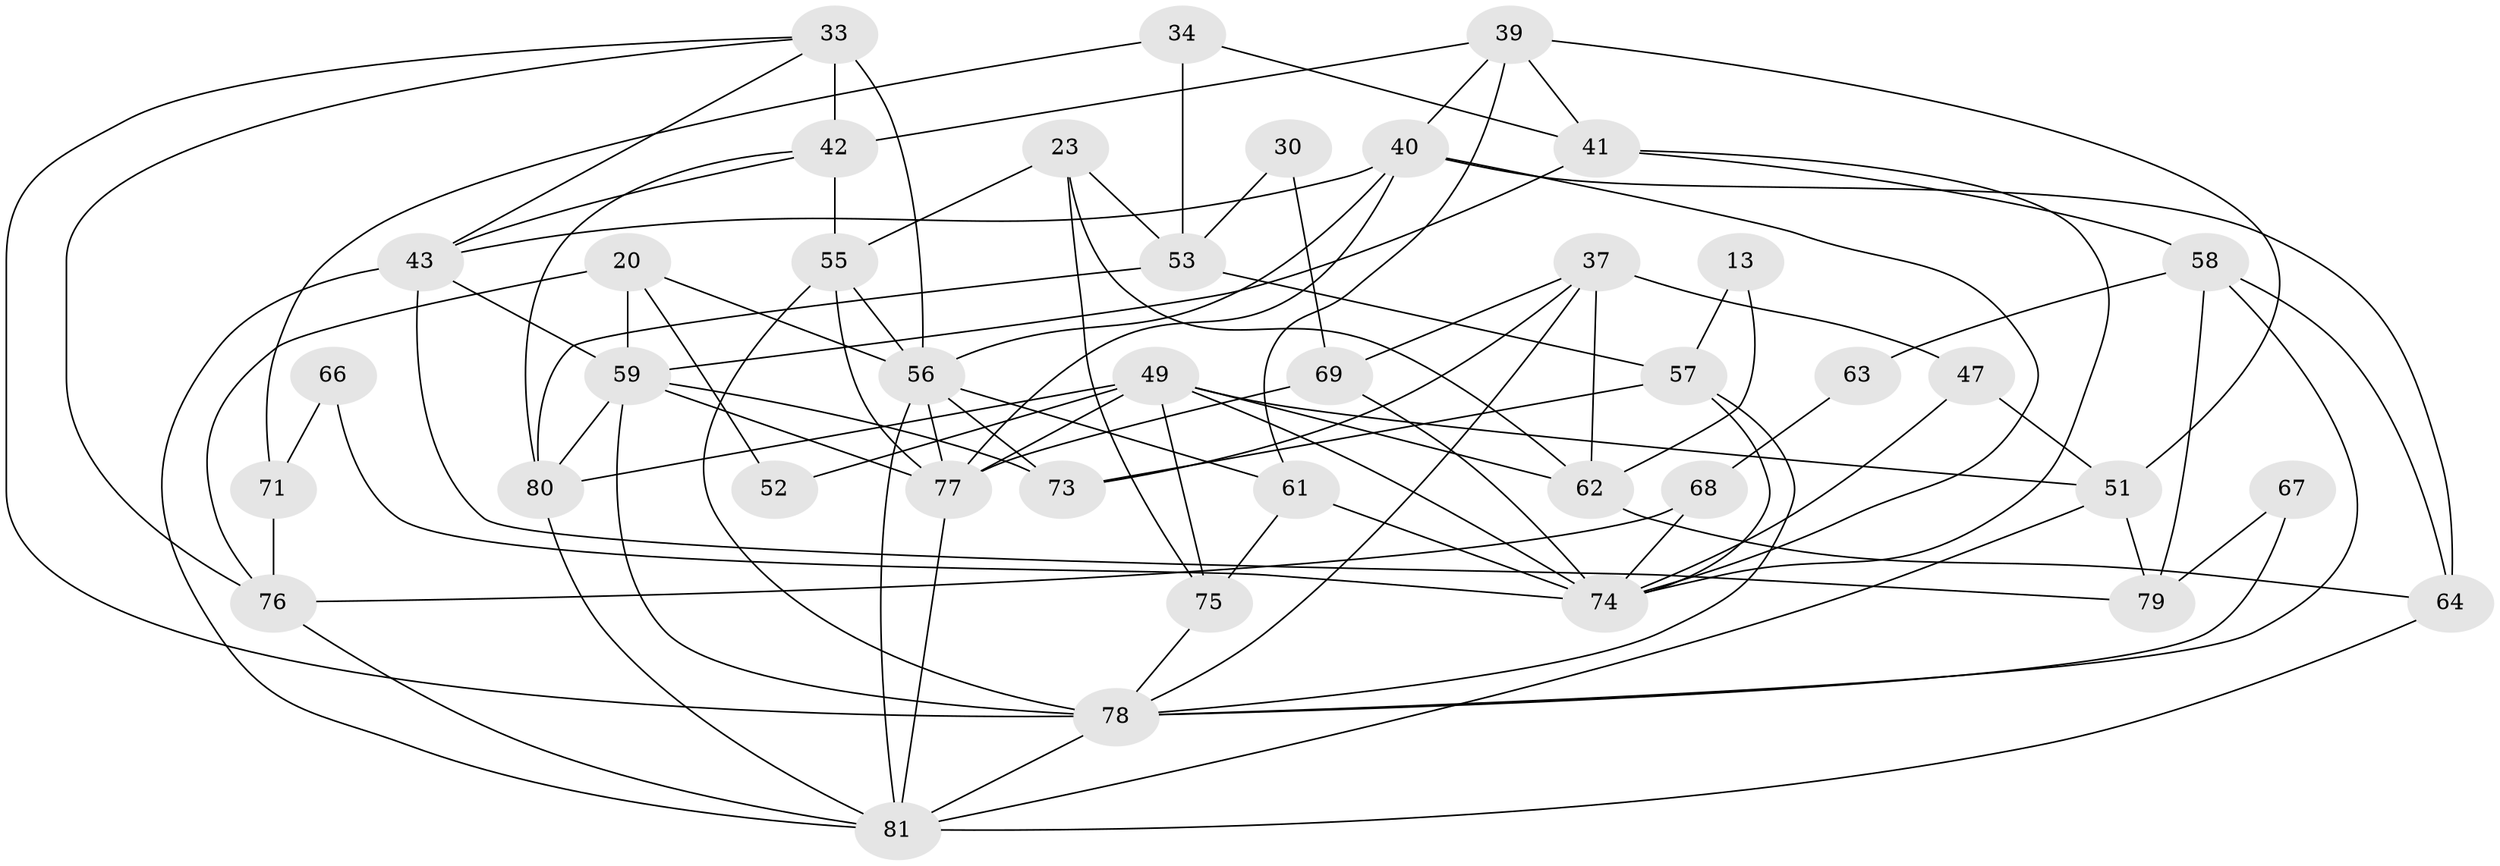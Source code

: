 // original degree distribution, {3: 0.24691358024691357, 2: 0.16049382716049382, 4: 0.25925925925925924, 5: 0.14814814814814814, 6: 0.16049382716049382, 8: 0.024691358024691357}
// Generated by graph-tools (version 1.1) at 2025/50/03/09/25 04:50:36]
// undirected, 40 vertices, 94 edges
graph export_dot {
graph [start="1"]
  node [color=gray90,style=filled];
  13;
  20 [super="+4"];
  23;
  30;
  33 [super="+7"];
  34;
  37;
  39 [super="+29"];
  40 [super="+31"];
  41 [super="+36"];
  42 [super="+25"];
  43 [super="+10"];
  47;
  49 [super="+22+9"];
  51;
  52;
  53;
  55 [super="+26+46"];
  56 [super="+38"];
  57 [super="+17"];
  58 [super="+2"];
  59 [super="+12+54"];
  61 [super="+8+5"];
  62 [super="+6"];
  63;
  64 [super="+3+48"];
  66;
  67;
  68;
  69;
  71 [super="+70"];
  73;
  74 [super="+32"];
  75;
  76;
  77 [super="+44"];
  78 [super="+72+50"];
  79;
  80 [super="+35+27"];
  81 [super="+15+60"];
  13 -- 57;
  13 -- 62;
  20 -- 76;
  20 -- 56;
  20 -- 52;
  20 -- 59 [weight=2];
  23 -- 75;
  23 -- 53;
  23 -- 55;
  23 -- 62;
  30 -- 53;
  30 -- 69;
  33 -- 56 [weight=3];
  33 -- 76;
  33 -- 43;
  33 -- 42 [weight=2];
  33 -- 78;
  34 -- 41;
  34 -- 53;
  34 -- 71;
  37 -- 73;
  37 -- 47;
  37 -- 62 [weight=2];
  37 -- 69;
  37 -- 78;
  39 -- 41;
  39 -- 51;
  39 -- 61;
  39 -- 42;
  39 -- 40;
  40 -- 74;
  40 -- 56;
  40 -- 64;
  40 -- 43;
  40 -- 77;
  41 -- 58;
  41 -- 59 [weight=2];
  41 -- 74 [weight=2];
  42 -- 43;
  42 -- 55 [weight=4];
  42 -- 80;
  43 -- 79;
  43 -- 59;
  43 -- 81;
  47 -- 74;
  47 -- 51;
  49 -- 75 [weight=2];
  49 -- 74 [weight=2];
  49 -- 62;
  49 -- 51;
  49 -- 52;
  49 -- 80;
  49 -- 77;
  51 -- 79;
  51 -- 81;
  53 -- 80;
  53 -- 57 [weight=2];
  55 -- 77 [weight=2];
  55 -- 56 [weight=2];
  55 -- 78;
  56 -- 73;
  56 -- 77 [weight=2];
  56 -- 81 [weight=3];
  56 -- 61;
  57 -- 74;
  57 -- 73;
  57 -- 78;
  58 -- 79;
  58 -- 63;
  58 -- 64;
  58 -- 78;
  59 -- 73;
  59 -- 77 [weight=3];
  59 -- 80;
  59 -- 78;
  61 -- 75 [weight=2];
  61 -- 74;
  62 -- 64;
  63 -- 68;
  64 -- 81 [weight=2];
  66 -- 74 [weight=2];
  66 -- 71;
  67 -- 79;
  67 -- 78;
  68 -- 76;
  68 -- 74;
  69 -- 74;
  69 -- 77;
  71 -- 76 [weight=2];
  75 -- 78;
  76 -- 81;
  77 -- 81;
  78 -- 81 [weight=2];
  80 -- 81;
}
